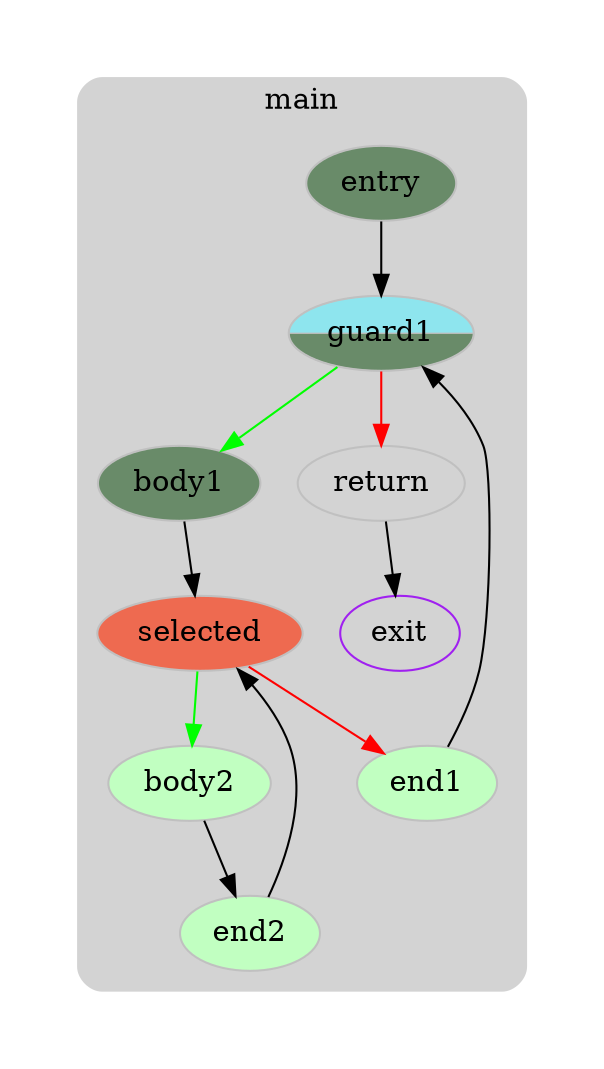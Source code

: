 digraph G {
  compound=true
  subgraph cluster_ {
    peripheries=0
    margin=10
    subgraph cluster_0_wrapper {
      peripheries=0
      margin=15
      subgraph cluster_0 {
        label="main"
        color=darkgray
        style=rounded
        bgcolor=lightgray
        margin=10
        cluster_0_0[label="entry",shape=oval,color=blue,rank=source,style=filled,fillcolor="darkseagreen4",color=gray]
        cluster_0_1[label="guard1",shape=oval,style=wedged,fillcolor="cadetblue2:darkseagreen4",color=gray]
        cluster_0_2[label="body1",shape=oval,style=filled,fillcolor="darkseagreen4",color=gray]
        cluster_0_3[label="selected",shape=oval,style=filled,fillcolor="coral2",color=gray]
        cluster_0_4[label="body2",shape=oval,style=filled,fillcolor="darkseagreen1",color=gray]
        cluster_0_5[label="end2",shape=oval,style=filled,fillcolor="darkseagreen1",color=gray]
        cluster_0_6[label="end1",shape=oval,style=filled,fillcolor="darkseagreen1",color=gray]
        cluster_0_7[label="return",shape=oval,style=none,fillcolor="",color=gray]
        cluster_0_exit[label=exit,color=purple,rank=sink]
        cluster_0_0 -> cluster_0_1
        cluster_0_1 -> cluster_0_2 [color=green]
        cluster_0_1 -> cluster_0_7 [color=red]
        cluster_0_2 -> cluster_0_3
        cluster_0_3 -> cluster_0_4 [color=green]
        cluster_0_3 -> cluster_0_6 [color=red]
        cluster_0_4 -> cluster_0_5
        cluster_0_5 -> cluster_0_3
        cluster_0_6 -> cluster_0_1
        cluster_0_7 -> cluster_0_exit [color=black]
      }
    }
  }
}
